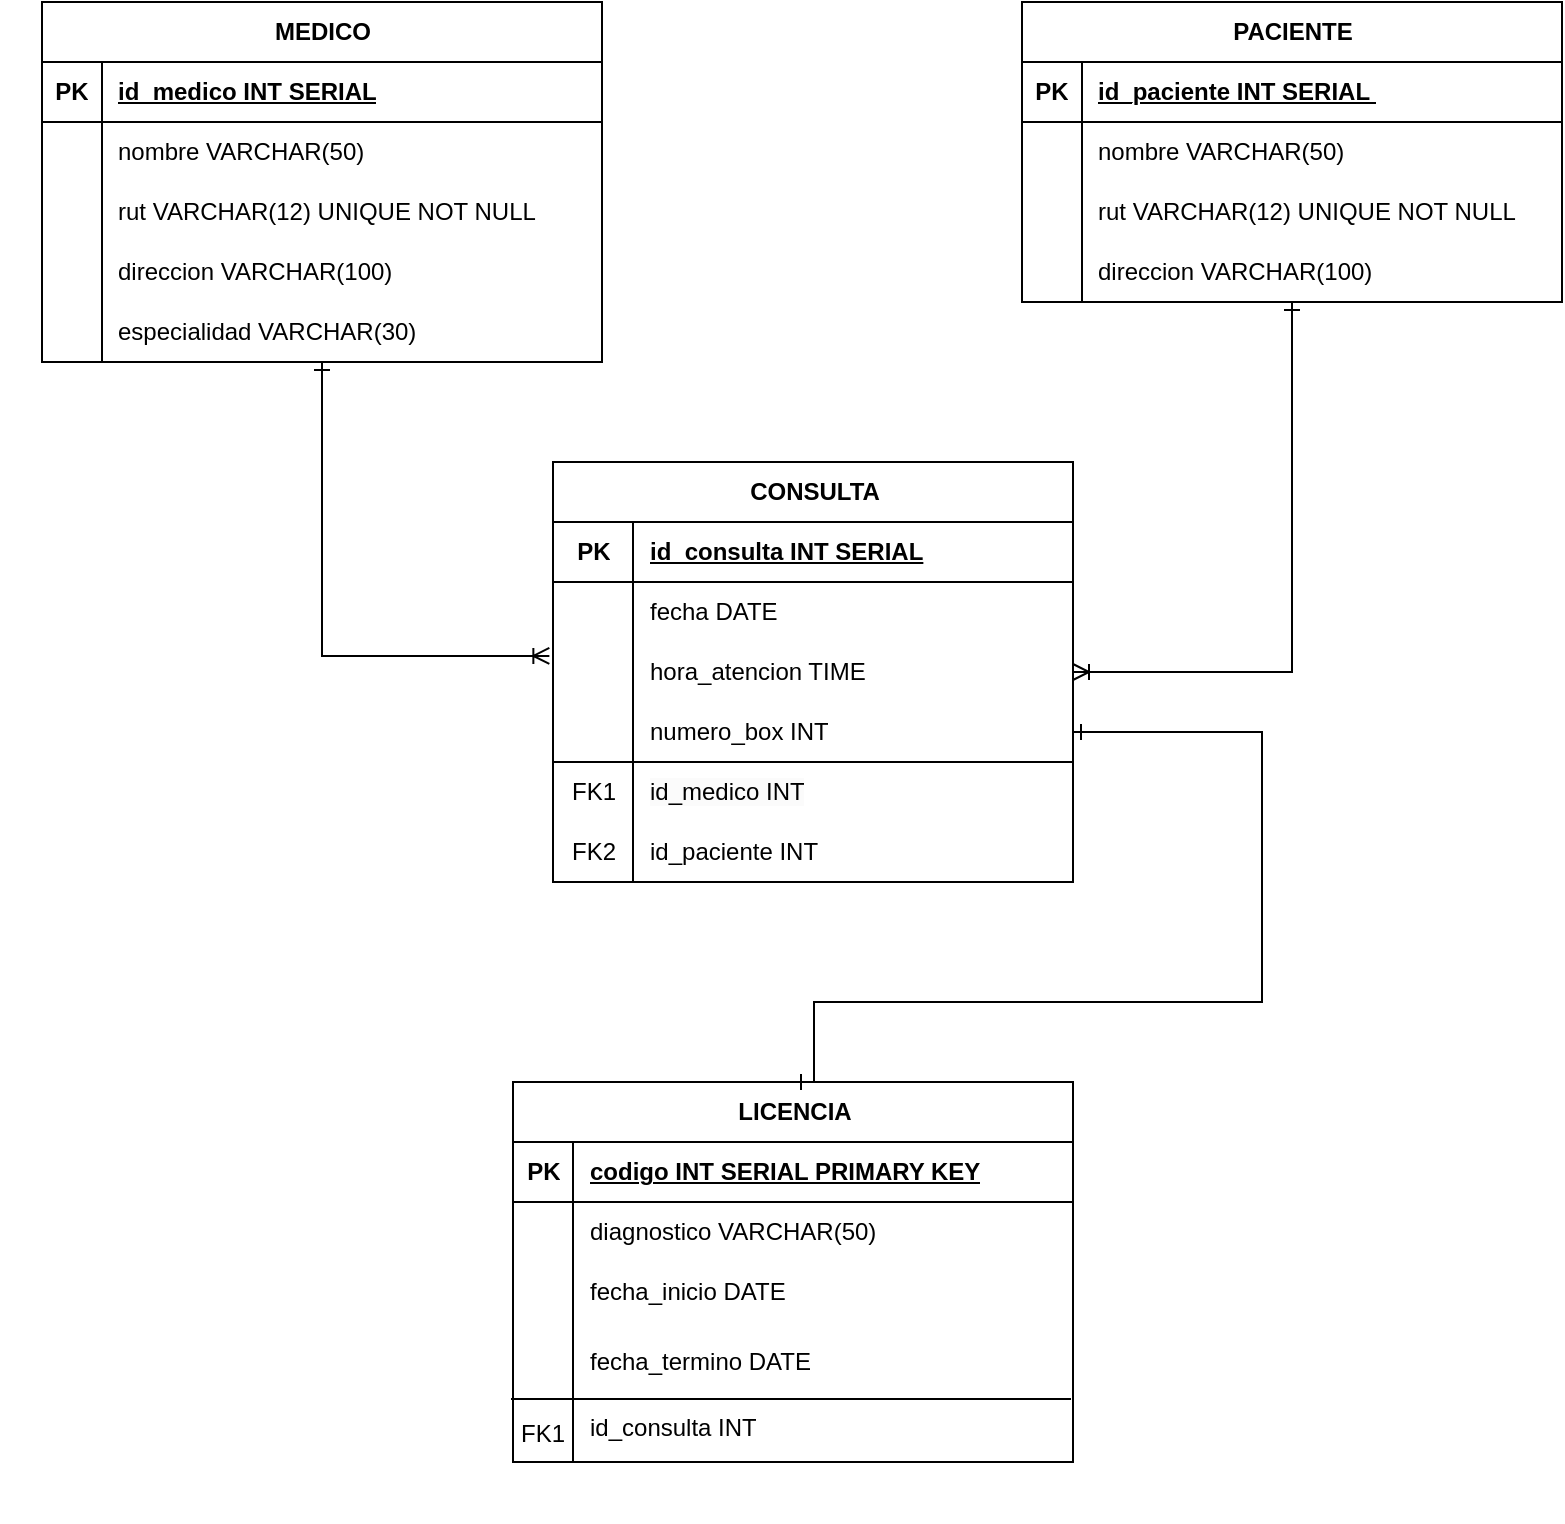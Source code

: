 <mxfile version="24.0.7" type="github">
  <diagram id="R2lEEEUBdFMjLlhIrx00" name="Page-1">
    <mxGraphModel dx="1161" dy="638" grid="1" gridSize="10" guides="1" tooltips="1" connect="1" arrows="1" fold="1" page="1" pageScale="1" pageWidth="850" pageHeight="1100" math="0" shadow="0" extFonts="Permanent Marker^https://fonts.googleapis.com/css?family=Permanent+Marker">
      <root>
        <mxCell id="0" />
        <mxCell id="1" parent="0" />
        <mxCell id="heyQwTi9sLV59SyOOBzW-68" value="CONSULTA" style="shape=table;startSize=30;container=1;collapsible=1;childLayout=tableLayout;fixedRows=1;rowLines=0;fontStyle=1;align=center;resizeLast=1;html=1;swimlaneLine=1;rounded=0;shadow=0;resizeLastRow=1;verticalAlign=middle;" vertex="1" parent="1">
          <mxGeometry x="295.5" y="280" width="260" height="210" as="geometry" />
        </mxCell>
        <mxCell id="heyQwTi9sLV59SyOOBzW-69" value="" style="shape=tableRow;horizontal=0;startSize=0;swimlaneHead=0;swimlaneBody=0;fillColor=none;collapsible=0;dropTarget=0;points=[[0,0.5],[1,0.5]];portConstraint=eastwest;top=0;left=0;right=0;bottom=1;" vertex="1" parent="heyQwTi9sLV59SyOOBzW-68">
          <mxGeometry y="30" width="260" height="30" as="geometry" />
        </mxCell>
        <mxCell id="heyQwTi9sLV59SyOOBzW-70" value="PK" style="shape=partialRectangle;connectable=0;fillColor=none;top=0;left=0;bottom=0;right=0;fontStyle=1;overflow=hidden;whiteSpace=wrap;html=1;" vertex="1" parent="heyQwTi9sLV59SyOOBzW-69">
          <mxGeometry width="40" height="30" as="geometry">
            <mxRectangle width="40" height="30" as="alternateBounds" />
          </mxGeometry>
        </mxCell>
        <mxCell id="heyQwTi9sLV59SyOOBzW-71" value="id_consulta INT SERIAL" style="shape=partialRectangle;connectable=0;fillColor=none;top=0;left=0;bottom=0;right=0;align=left;spacingLeft=6;fontStyle=5;overflow=hidden;whiteSpace=wrap;html=1;" vertex="1" parent="heyQwTi9sLV59SyOOBzW-69">
          <mxGeometry x="40" width="220" height="30" as="geometry">
            <mxRectangle width="220" height="30" as="alternateBounds" />
          </mxGeometry>
        </mxCell>
        <mxCell id="heyQwTi9sLV59SyOOBzW-72" value="" style="shape=tableRow;horizontal=0;startSize=0;swimlaneHead=0;swimlaneBody=0;fillColor=none;collapsible=0;dropTarget=0;points=[[0,0.5],[1,0.5]];portConstraint=eastwest;top=0;left=0;right=0;bottom=0;" vertex="1" parent="heyQwTi9sLV59SyOOBzW-68">
          <mxGeometry y="60" width="260" height="30" as="geometry" />
        </mxCell>
        <mxCell id="heyQwTi9sLV59SyOOBzW-73" value="" style="shape=partialRectangle;connectable=0;fillColor=none;top=0;left=0;bottom=0;right=0;editable=1;overflow=hidden;whiteSpace=wrap;html=1;" vertex="1" parent="heyQwTi9sLV59SyOOBzW-72">
          <mxGeometry width="40" height="30" as="geometry">
            <mxRectangle width="40" height="30" as="alternateBounds" />
          </mxGeometry>
        </mxCell>
        <mxCell id="heyQwTi9sLV59SyOOBzW-74" value="fecha DATE" style="shape=partialRectangle;connectable=0;fillColor=none;top=0;left=0;bottom=0;right=0;align=left;spacingLeft=6;overflow=hidden;whiteSpace=wrap;html=1;" vertex="1" parent="heyQwTi9sLV59SyOOBzW-72">
          <mxGeometry x="40" width="220" height="30" as="geometry">
            <mxRectangle width="220" height="30" as="alternateBounds" />
          </mxGeometry>
        </mxCell>
        <mxCell id="heyQwTi9sLV59SyOOBzW-75" value="" style="shape=tableRow;horizontal=0;startSize=0;swimlaneHead=0;swimlaneBody=0;fillColor=none;collapsible=0;dropTarget=0;points=[[0,0.5],[1,0.5]];portConstraint=eastwest;top=0;left=0;right=0;bottom=0;" vertex="1" parent="heyQwTi9sLV59SyOOBzW-68">
          <mxGeometry y="90" width="260" height="30" as="geometry" />
        </mxCell>
        <mxCell id="heyQwTi9sLV59SyOOBzW-76" value="" style="shape=partialRectangle;connectable=0;fillColor=none;top=0;left=0;bottom=0;right=0;editable=1;overflow=hidden;whiteSpace=wrap;html=1;" vertex="1" parent="heyQwTi9sLV59SyOOBzW-75">
          <mxGeometry width="40" height="30" as="geometry">
            <mxRectangle width="40" height="30" as="alternateBounds" />
          </mxGeometry>
        </mxCell>
        <mxCell id="heyQwTi9sLV59SyOOBzW-77" value="hora_atencion TIME" style="shape=partialRectangle;connectable=0;fillColor=none;top=0;left=0;bottom=0;right=0;align=left;spacingLeft=6;overflow=hidden;whiteSpace=wrap;html=1;" vertex="1" parent="heyQwTi9sLV59SyOOBzW-75">
          <mxGeometry x="40" width="220" height="30" as="geometry">
            <mxRectangle width="220" height="30" as="alternateBounds" />
          </mxGeometry>
        </mxCell>
        <mxCell id="heyQwTi9sLV59SyOOBzW-78" value="" style="shape=tableRow;horizontal=0;startSize=0;swimlaneHead=0;swimlaneBody=0;fillColor=none;collapsible=0;dropTarget=0;points=[[0,0.5],[1,0.5]];portConstraint=eastwest;top=0;left=0;right=0;bottom=0;" vertex="1" parent="heyQwTi9sLV59SyOOBzW-68">
          <mxGeometry y="120" width="260" height="30" as="geometry" />
        </mxCell>
        <mxCell id="heyQwTi9sLV59SyOOBzW-79" value="" style="shape=partialRectangle;connectable=0;fillColor=none;top=0;left=0;bottom=0;right=0;editable=1;overflow=hidden;whiteSpace=wrap;html=1;" vertex="1" parent="heyQwTi9sLV59SyOOBzW-78">
          <mxGeometry width="40" height="30" as="geometry">
            <mxRectangle width="40" height="30" as="alternateBounds" />
          </mxGeometry>
        </mxCell>
        <mxCell id="heyQwTi9sLV59SyOOBzW-80" value="numero_box INT" style="shape=partialRectangle;connectable=0;fillColor=none;top=0;left=0;bottom=0;right=0;align=left;spacingLeft=6;overflow=hidden;whiteSpace=wrap;html=1;" vertex="1" parent="heyQwTi9sLV59SyOOBzW-78">
          <mxGeometry x="40" width="220" height="30" as="geometry">
            <mxRectangle width="220" height="30" as="alternateBounds" />
          </mxGeometry>
        </mxCell>
        <mxCell id="heyQwTi9sLV59SyOOBzW-124" value="" style="shape=tableRow;horizontal=0;startSize=0;swimlaneHead=0;swimlaneBody=0;fillColor=none;collapsible=0;dropTarget=0;points=[[0,0.5],[1,0.5]];portConstraint=eastwest;top=0;left=0;right=0;bottom=0;align=left;" vertex="1" parent="heyQwTi9sLV59SyOOBzW-68">
          <mxGeometry y="150" width="260" height="30" as="geometry" />
        </mxCell>
        <mxCell id="heyQwTi9sLV59SyOOBzW-125" value="FK1" style="shape=partialRectangle;connectable=0;fillColor=none;top=1;left=0;bottom=0;right=0;editable=1;overflow=hidden;whiteSpace=wrap;html=1;align=center;" vertex="1" parent="heyQwTi9sLV59SyOOBzW-124">
          <mxGeometry width="40" height="30" as="geometry">
            <mxRectangle width="40" height="30" as="alternateBounds" />
          </mxGeometry>
        </mxCell>
        <mxCell id="heyQwTi9sLV59SyOOBzW-126" value="&lt;span style=&quot;color: rgb(0, 0, 0); font-family: Helvetica; font-size: 12px; font-style: normal; font-variant-ligatures: normal; font-variant-caps: normal; font-weight: 400; letter-spacing: normal; orphans: 2; text-indent: 0px; text-transform: none; widows: 2; word-spacing: 0px; -webkit-text-stroke-width: 0px; white-space: normal; background-color: rgb(251, 251, 251); text-decoration-thickness: initial; text-decoration-style: initial; text-decoration-color: initial; float: none; display: inline !important;&quot;&gt;id_medico INT&lt;/span&gt;" style="shape=partialRectangle;connectable=0;fillColor=none;top=1;left=0;bottom=0;right=0;align=left;spacingLeft=6;overflow=hidden;whiteSpace=wrap;html=1;verticalAlign=middle;" vertex="1" parent="heyQwTi9sLV59SyOOBzW-124">
          <mxGeometry x="40" width="220" height="30" as="geometry">
            <mxRectangle width="220" height="30" as="alternateBounds" />
          </mxGeometry>
        </mxCell>
        <mxCell id="heyQwTi9sLV59SyOOBzW-129" value="" style="shape=tableRow;horizontal=0;startSize=0;swimlaneHead=0;swimlaneBody=0;fillColor=none;collapsible=0;dropTarget=0;points=[[0,0.5],[1,0.5]];portConstraint=eastwest;top=0;left=0;right=0;bottom=0;" vertex="1" parent="heyQwTi9sLV59SyOOBzW-68">
          <mxGeometry y="180" width="260" height="30" as="geometry" />
        </mxCell>
        <mxCell id="heyQwTi9sLV59SyOOBzW-130" value="FK2" style="shape=partialRectangle;connectable=0;fillColor=none;top=0;left=0;bottom=0;right=0;editable=1;overflow=hidden;whiteSpace=wrap;html=1;" vertex="1" parent="heyQwTi9sLV59SyOOBzW-129">
          <mxGeometry width="40" height="30" as="geometry">
            <mxRectangle width="40" height="30" as="alternateBounds" />
          </mxGeometry>
        </mxCell>
        <mxCell id="heyQwTi9sLV59SyOOBzW-131" value="id_paciente INT" style="shape=partialRectangle;connectable=0;fillColor=none;top=0;left=0;bottom=0;right=0;align=left;spacingLeft=6;overflow=hidden;whiteSpace=wrap;html=1;" vertex="1" parent="heyQwTi9sLV59SyOOBzW-129">
          <mxGeometry x="40" width="220" height="30" as="geometry">
            <mxRectangle width="220" height="30" as="alternateBounds" />
          </mxGeometry>
        </mxCell>
        <mxCell id="heyQwTi9sLV59SyOOBzW-135" value="" style="shape=tableRow;horizontal=0;startSize=0;swimlaneHead=0;swimlaneBody=0;fillColor=none;collapsible=0;dropTarget=0;points=[[0,0.5],[1,0.5]];portConstraint=eastwest;top=0;left=0;right=0;bottom=0;" vertex="1" parent="heyQwTi9sLV59SyOOBzW-68">
          <mxGeometry y="210" width="260" as="geometry" />
        </mxCell>
        <mxCell id="heyQwTi9sLV59SyOOBzW-136" value="" style="shape=partialRectangle;connectable=0;fillColor=none;top=0;left=0;bottom=0;right=0;editable=1;overflow=hidden;whiteSpace=wrap;html=1;" vertex="1" parent="heyQwTi9sLV59SyOOBzW-135">
          <mxGeometry width="40" as="geometry">
            <mxRectangle width="40" as="alternateBounds" />
          </mxGeometry>
        </mxCell>
        <mxCell id="heyQwTi9sLV59SyOOBzW-137" value="" style="shape=partialRectangle;connectable=0;fillColor=none;top=0;left=0;bottom=0;right=0;align=left;spacingLeft=6;overflow=hidden;whiteSpace=wrap;html=1;" vertex="1" parent="heyQwTi9sLV59SyOOBzW-135">
          <mxGeometry x="40" width="220" as="geometry">
            <mxRectangle width="220" as="alternateBounds" />
          </mxGeometry>
        </mxCell>
        <mxCell id="heyQwTi9sLV59SyOOBzW-117" style="edgeStyle=orthogonalEdgeStyle;rounded=0;orthogonalLoop=1;jettySize=auto;html=1;entryX=1;entryY=0.5;entryDx=0;entryDy=0;startArrow=ERone;startFill=0;endArrow=ERoneToMany;endFill=0;" edge="1" parent="1" source="heyQwTi9sLV59SyOOBzW-26" target="heyQwTi9sLV59SyOOBzW-75">
          <mxGeometry relative="1" as="geometry" />
        </mxCell>
        <mxCell id="heyQwTi9sLV59SyOOBzW-26" value="PACIENTE" style="shape=table;startSize=30;container=1;collapsible=1;childLayout=tableLayout;fixedRows=1;rowLines=0;fontStyle=1;align=center;resizeLast=1;html=1;" vertex="1" parent="1">
          <mxGeometry x="530" y="50" width="270" height="150" as="geometry" />
        </mxCell>
        <mxCell id="heyQwTi9sLV59SyOOBzW-27" value="" style="shape=tableRow;horizontal=0;startSize=0;swimlaneHead=0;swimlaneBody=0;fillColor=none;collapsible=0;dropTarget=0;points=[[0,0.5],[1,0.5]];portConstraint=eastwest;top=0;left=0;right=0;bottom=1;" vertex="1" parent="heyQwTi9sLV59SyOOBzW-26">
          <mxGeometry y="30" width="270" height="30" as="geometry" />
        </mxCell>
        <mxCell id="heyQwTi9sLV59SyOOBzW-28" value="PK" style="shape=partialRectangle;connectable=0;fillColor=none;top=0;left=0;bottom=0;right=0;fontStyle=1;overflow=hidden;whiteSpace=wrap;html=1;" vertex="1" parent="heyQwTi9sLV59SyOOBzW-27">
          <mxGeometry width="30" height="30" as="geometry">
            <mxRectangle width="30" height="30" as="alternateBounds" />
          </mxGeometry>
        </mxCell>
        <mxCell id="heyQwTi9sLV59SyOOBzW-29" value="id_paciente INT SERIAL&amp;nbsp;" style="shape=partialRectangle;connectable=0;fillColor=none;top=0;left=0;bottom=0;right=0;align=left;spacingLeft=6;fontStyle=5;overflow=hidden;whiteSpace=wrap;html=1;" vertex="1" parent="heyQwTi9sLV59SyOOBzW-27">
          <mxGeometry x="30" width="240" height="30" as="geometry">
            <mxRectangle width="240" height="30" as="alternateBounds" />
          </mxGeometry>
        </mxCell>
        <mxCell id="heyQwTi9sLV59SyOOBzW-30" value="" style="shape=tableRow;horizontal=0;startSize=0;swimlaneHead=0;swimlaneBody=0;fillColor=none;collapsible=0;dropTarget=0;points=[[0,0.5],[1,0.5]];portConstraint=eastwest;top=0;left=0;right=0;bottom=0;" vertex="1" parent="heyQwTi9sLV59SyOOBzW-26">
          <mxGeometry y="60" width="270" height="30" as="geometry" />
        </mxCell>
        <mxCell id="heyQwTi9sLV59SyOOBzW-31" value="" style="shape=partialRectangle;connectable=0;fillColor=none;top=0;left=0;bottom=0;right=0;editable=1;overflow=hidden;whiteSpace=wrap;html=1;" vertex="1" parent="heyQwTi9sLV59SyOOBzW-30">
          <mxGeometry width="30" height="30" as="geometry">
            <mxRectangle width="30" height="30" as="alternateBounds" />
          </mxGeometry>
        </mxCell>
        <mxCell id="heyQwTi9sLV59SyOOBzW-32" value="nombre VARCHAR(50)" style="shape=partialRectangle;connectable=0;fillColor=none;top=0;left=0;bottom=0;right=0;align=left;spacingLeft=6;overflow=hidden;whiteSpace=wrap;html=1;" vertex="1" parent="heyQwTi9sLV59SyOOBzW-30">
          <mxGeometry x="30" width="240" height="30" as="geometry">
            <mxRectangle width="240" height="30" as="alternateBounds" />
          </mxGeometry>
        </mxCell>
        <mxCell id="heyQwTi9sLV59SyOOBzW-33" value="" style="shape=tableRow;horizontal=0;startSize=0;swimlaneHead=0;swimlaneBody=0;fillColor=none;collapsible=0;dropTarget=0;points=[[0,0.5],[1,0.5]];portConstraint=eastwest;top=0;left=0;right=0;bottom=0;" vertex="1" parent="heyQwTi9sLV59SyOOBzW-26">
          <mxGeometry y="90" width="270" height="30" as="geometry" />
        </mxCell>
        <mxCell id="heyQwTi9sLV59SyOOBzW-34" value="" style="shape=partialRectangle;connectable=0;fillColor=none;top=0;left=0;bottom=0;right=0;editable=1;overflow=hidden;whiteSpace=wrap;html=1;" vertex="1" parent="heyQwTi9sLV59SyOOBzW-33">
          <mxGeometry width="30" height="30" as="geometry">
            <mxRectangle width="30" height="30" as="alternateBounds" />
          </mxGeometry>
        </mxCell>
        <mxCell id="heyQwTi9sLV59SyOOBzW-35" value="rut VARCHAR(12) UNIQUE NOT NULL" style="shape=partialRectangle;connectable=0;fillColor=none;top=0;left=0;bottom=0;right=0;align=left;spacingLeft=6;overflow=hidden;whiteSpace=wrap;html=1;" vertex="1" parent="heyQwTi9sLV59SyOOBzW-33">
          <mxGeometry x="30" width="240" height="30" as="geometry">
            <mxRectangle width="240" height="30" as="alternateBounds" />
          </mxGeometry>
        </mxCell>
        <mxCell id="heyQwTi9sLV59SyOOBzW-36" value="" style="shape=tableRow;horizontal=0;startSize=0;swimlaneHead=0;swimlaneBody=0;fillColor=none;collapsible=0;dropTarget=0;points=[[0,0.5],[1,0.5]];portConstraint=eastwest;top=0;left=0;right=0;bottom=0;" vertex="1" parent="heyQwTi9sLV59SyOOBzW-26">
          <mxGeometry y="120" width="270" height="30" as="geometry" />
        </mxCell>
        <mxCell id="heyQwTi9sLV59SyOOBzW-37" value="" style="shape=partialRectangle;connectable=0;fillColor=none;top=0;left=0;bottom=0;right=0;editable=1;overflow=hidden;whiteSpace=wrap;html=1;" vertex="1" parent="heyQwTi9sLV59SyOOBzW-36">
          <mxGeometry width="30" height="30" as="geometry">
            <mxRectangle width="30" height="30" as="alternateBounds" />
          </mxGeometry>
        </mxCell>
        <mxCell id="heyQwTi9sLV59SyOOBzW-38" value="direccion VARCHAR(100)" style="shape=partialRectangle;connectable=0;fillColor=none;top=0;left=0;bottom=0;right=0;align=left;spacingLeft=6;overflow=hidden;whiteSpace=wrap;html=1;" vertex="1" parent="heyQwTi9sLV59SyOOBzW-36">
          <mxGeometry x="30" width="240" height="30" as="geometry">
            <mxRectangle width="240" height="30" as="alternateBounds" />
          </mxGeometry>
        </mxCell>
        <mxCell id="heyQwTi9sLV59SyOOBzW-81" value="" style="group" vertex="1" connectable="0" parent="1">
          <mxGeometry x="274.5" y="590" width="281" height="220" as="geometry" />
        </mxCell>
        <mxCell id="heyQwTi9sLV59SyOOBzW-82" value="" style="shape=tableRow;horizontal=0;startSize=0;swimlaneHead=0;swimlaneBody=0;fillColor=none;collapsible=0;dropTarget=0;points=[[0,0.5],[1,0.5]];portConstraint=eastwest;top=0;left=0;right=0;bottom=0;" vertex="1" parent="heyQwTi9sLV59SyOOBzW-81">
          <mxGeometry x="30" y="58.357" width="220" height="25.01" as="geometry" />
        </mxCell>
        <mxCell id="heyQwTi9sLV59SyOOBzW-83" value="" style="shape=partialRectangle;connectable=0;fillColor=none;top=0;left=0;bottom=0;right=0;editable=1;overflow=hidden;whiteSpace=wrap;html=1;" vertex="1" parent="heyQwTi9sLV59SyOOBzW-82">
          <mxGeometry width="30" height="25.01" as="geometry">
            <mxRectangle width="30" height="30" as="alternateBounds" />
          </mxGeometry>
        </mxCell>
        <mxCell id="heyQwTi9sLV59SyOOBzW-84" value="LICENCIA" style="shape=table;startSize=30;container=1;collapsible=1;childLayout=tableLayout;fixedRows=1;rowLines=0;fontStyle=1;align=center;resizeLast=1;html=1;resizeLastRow=1;" vertex="1" parent="heyQwTi9sLV59SyOOBzW-81">
          <mxGeometry x="1" width="280" height="190" as="geometry">
            <mxRectangle x="520" y="28" width="90" height="30" as="alternateBounds" />
          </mxGeometry>
        </mxCell>
        <mxCell id="heyQwTi9sLV59SyOOBzW-85" value="" style="shape=tableRow;horizontal=0;startSize=0;swimlaneHead=0;swimlaneBody=0;fillColor=none;collapsible=0;dropTarget=0;points=[[0,0.5],[1,0.5]];portConstraint=eastwest;top=0;left=0;right=0;bottom=1;" vertex="1" parent="heyQwTi9sLV59SyOOBzW-84">
          <mxGeometry y="30" width="280" height="30" as="geometry" />
        </mxCell>
        <mxCell id="heyQwTi9sLV59SyOOBzW-86" value="PK" style="shape=partialRectangle;connectable=0;fillColor=none;top=0;left=0;bottom=0;right=0;fontStyle=1;overflow=hidden;whiteSpace=wrap;html=1;" vertex="1" parent="heyQwTi9sLV59SyOOBzW-85">
          <mxGeometry width="30" height="30" as="geometry">
            <mxRectangle width="30" height="30" as="alternateBounds" />
          </mxGeometry>
        </mxCell>
        <mxCell id="heyQwTi9sLV59SyOOBzW-87" value="codigo INT SERIAL PRIMARY KEY" style="shape=partialRectangle;connectable=0;fillColor=none;top=0;left=0;bottom=0;right=0;align=left;spacingLeft=6;fontStyle=5;overflow=hidden;whiteSpace=wrap;html=1;" vertex="1" parent="heyQwTi9sLV59SyOOBzW-85">
          <mxGeometry x="30" width="250" height="30" as="geometry">
            <mxRectangle width="250" height="30" as="alternateBounds" />
          </mxGeometry>
        </mxCell>
        <mxCell id="heyQwTi9sLV59SyOOBzW-88" value="" style="shape=tableRow;horizontal=0;startSize=0;swimlaneHead=0;swimlaneBody=0;fillColor=none;collapsible=0;dropTarget=0;points=[[0,0.5],[1,0.5]];portConstraint=eastwest;top=0;left=0;right=0;bottom=0;" vertex="1" parent="heyQwTi9sLV59SyOOBzW-84">
          <mxGeometry y="60" width="280" height="30" as="geometry" />
        </mxCell>
        <mxCell id="heyQwTi9sLV59SyOOBzW-89" value="" style="shape=partialRectangle;connectable=0;fillColor=none;top=0;left=0;bottom=0;right=0;editable=1;overflow=hidden;whiteSpace=wrap;html=1;" vertex="1" parent="heyQwTi9sLV59SyOOBzW-88">
          <mxGeometry width="30" height="30" as="geometry">
            <mxRectangle width="30" height="30" as="alternateBounds" />
          </mxGeometry>
        </mxCell>
        <mxCell id="heyQwTi9sLV59SyOOBzW-90" value="diagnostico VARCHAR(50)" style="shape=partialRectangle;connectable=0;fillColor=none;top=0;left=0;bottom=0;right=0;align=left;spacingLeft=6;overflow=hidden;whiteSpace=wrap;html=1;" vertex="1" parent="heyQwTi9sLV59SyOOBzW-88">
          <mxGeometry x="30" width="250" height="30" as="geometry">
            <mxRectangle width="250" height="30" as="alternateBounds" />
          </mxGeometry>
        </mxCell>
        <mxCell id="heyQwTi9sLV59SyOOBzW-91" value="" style="shape=tableRow;horizontal=0;startSize=0;swimlaneHead=0;swimlaneBody=0;fillColor=none;collapsible=0;dropTarget=0;points=[[0,0.5],[1,0.5]];portConstraint=eastwest;top=0;left=0;right=0;bottom=0;" vertex="1" parent="heyQwTi9sLV59SyOOBzW-84">
          <mxGeometry y="90" width="280" height="30" as="geometry" />
        </mxCell>
        <mxCell id="heyQwTi9sLV59SyOOBzW-92" value="" style="shape=partialRectangle;connectable=0;fillColor=none;top=0;left=0;bottom=0;right=0;editable=1;overflow=hidden;whiteSpace=wrap;html=1;" vertex="1" parent="heyQwTi9sLV59SyOOBzW-91">
          <mxGeometry width="30" height="30" as="geometry">
            <mxRectangle width="30" height="30" as="alternateBounds" />
          </mxGeometry>
        </mxCell>
        <mxCell id="heyQwTi9sLV59SyOOBzW-93" value="fecha_inicio DATE&lt;span style=&quot;color: rgba(0, 0, 0, 0); font-family: monospace; font-size: 0px; text-wrap: nowrap;&quot;&gt;%3CmxGraphModel%3E%3Croot%3E%3CmxCell%20id%3D%220%22%2F%3E%3CmxCell%20id%3D%221%22%20parent%3D%220%22%2F%3E%3CmxCell%20id%3D%222%22%20value%3D%22diagnostico%20VARCHAR(50)%22%20style%3D%22shape%3DpartialRectangle%3Bconnectable%3D0%3BfillColor%3Dnone%3Btop%3D0%3Bleft%3D0%3Bbottom%3D0%3Bright%3D0%3Balign%3Dleft%3BspacingLeft%3D6%3Boverflow%3Dhidden%3BwhiteSpace%3Dwrap%3Bhtml%3D1%3B%22%20vertex%3D%221%22%20parent%3D%221%22%3E%3CmxGeometry%20x%3D%22321%22%20y%3D%22630%22%20width%3D%22250%22%20height%3D%2230%22%20as%3D%22geometry%22%3E%3CmxRectangle%20width%3D%22250%22%20height%3D%2230%22%20as%3D%22alternateBounds%22%2F%3E%3C%2FmxGeometry%3E%3C%2FmxCell%3E%3C%2Froot%3E%3C%2FmxGraphModel%3E&lt;/span&gt;" style="shape=partialRectangle;connectable=1;fillColor=none;top=0;left=0;bottom=0;right=0;align=left;spacingLeft=6;overflow=hidden;whiteSpace=wrap;html=1;movable=1;resizable=1;rotatable=1;deletable=1;editable=1;locked=0;" vertex="1" parent="heyQwTi9sLV59SyOOBzW-91">
          <mxGeometry x="30" width="250" height="30" as="geometry">
            <mxRectangle width="250" height="30" as="alternateBounds" />
          </mxGeometry>
        </mxCell>
        <mxCell id="heyQwTi9sLV59SyOOBzW-94" value="" style="shape=tableRow;horizontal=0;startSize=0;swimlaneHead=0;swimlaneBody=0;fillColor=none;collapsible=0;dropTarget=0;points=[[0,0.5],[1,0.5]];portConstraint=eastwest;top=0;left=0;right=0;bottom=0;swimlaneLine=1;" vertex="1" parent="heyQwTi9sLV59SyOOBzW-84">
          <mxGeometry y="120" width="280" height="70" as="geometry" />
        </mxCell>
        <mxCell id="heyQwTi9sLV59SyOOBzW-95" value="" style="shape=partialRectangle;connectable=0;fillColor=none;top=0;left=0;bottom=0;right=0;editable=1;overflow=hidden;whiteSpace=wrap;html=1;" vertex="1" parent="heyQwTi9sLV59SyOOBzW-94">
          <mxGeometry width="30" height="70" as="geometry">
            <mxRectangle width="30" height="70" as="alternateBounds" />
          </mxGeometry>
        </mxCell>
        <mxCell id="heyQwTi9sLV59SyOOBzW-96" value="" style="shape=partialRectangle;connectable=0;fillColor=none;top=0;left=0;bottom=0;right=0;align=left;spacingLeft=6;overflow=hidden;whiteSpace=wrap;html=1;" vertex="1" parent="heyQwTi9sLV59SyOOBzW-94">
          <mxGeometry x="30" width="250" height="70" as="geometry">
            <mxRectangle width="250" height="70" as="alternateBounds" />
          </mxGeometry>
        </mxCell>
        <mxCell id="heyQwTi9sLV59SyOOBzW-97" value="" style="line;strokeWidth=1;rotatable=0;dashed=0;labelPosition=right;align=left;verticalAlign=middle;spacingTop=0;spacingLeft=6;points=[];portConstraint=eastwest;" vertex="1" parent="heyQwTi9sLV59SyOOBzW-81">
          <mxGeometry y="154.322" width="280" height="8.337" as="geometry" />
        </mxCell>
        <mxCell id="heyQwTi9sLV59SyOOBzW-98" value="FK1" style="shape=partialRectangle;overflow=hidden;connectable=0;fillColor=none;top=0;left=0;bottom=0;right=0;" vertex="1" parent="heyQwTi9sLV59SyOOBzW-81">
          <mxGeometry x="1" y="159.66" width="30" height="30.34" as="geometry">
            <mxRectangle width="30" height="30" as="alternateBounds" />
          </mxGeometry>
        </mxCell>
        <mxCell id="heyQwTi9sLV59SyOOBzW-99" value="" style="line;strokeWidth=1;direction=south;html=1;" vertex="1" parent="heyQwTi9sLV59SyOOBzW-81">
          <mxGeometry x="22" y="50.02" width="18" height="108.377" as="geometry" />
        </mxCell>
        <mxCell id="heyQwTi9sLV59SyOOBzW-104" value="" style="shape=tableRow;horizontal=0;startSize=0;swimlaneHead=0;swimlaneBody=0;fillColor=none;collapsible=0;dropTarget=0;points=[[0,0.5],[1,0.5]];portConstraint=eastwest;top=0;left=0;right=0;bottom=0;" vertex="1" parent="heyQwTi9sLV59SyOOBzW-81">
          <mxGeometry x="1" y="100.644" width="280" height="26.4" as="geometry" />
        </mxCell>
        <mxCell id="heyQwTi9sLV59SyOOBzW-105" value="" style="shape=partialRectangle;connectable=0;fillColor=none;top=0;left=0;bottom=0;right=0;editable=1;overflow=hidden;whiteSpace=wrap;html=1;" vertex="1" parent="heyQwTi9sLV59SyOOBzW-104">
          <mxGeometry width="30" height="26.4" as="geometry">
            <mxRectangle width="30" height="30" as="alternateBounds" />
          </mxGeometry>
        </mxCell>
        <mxCell id="heyQwTi9sLV59SyOOBzW-108" value="id_consulta INT" style="shape=partialRectangle;connectable=1;fillColor=none;top=0;left=0;bottom=0;right=0;align=left;spacingLeft=6;overflow=hidden;whiteSpace=wrap;html=1;movable=1;resizable=1;rotatable=1;deletable=1;editable=1;locked=0;" vertex="1" parent="heyQwTi9sLV59SyOOBzW-81">
          <mxGeometry x="31" y="159.664" width="250" height="26.4" as="geometry">
            <mxRectangle width="250" height="30" as="alternateBounds" />
          </mxGeometry>
        </mxCell>
        <mxCell id="heyQwTi9sLV59SyOOBzW-106" value="fecha_termino DATE&lt;span style=&quot;color: rgba(0, 0, 0, 0); font-family: monospace; font-size: 0px; text-wrap: nowrap;&quot;&gt;%3CmxGraphModel%3E%3Croot%3E%3CmxCell%20id%3D%220%22%2F%3E%3CmxCell%20id%3D%221%22%20parent%3D%220%22%2F%3E%3CmxCell%20id%3D%222%22%20value%3D%22diagnostico%20VARCHAR(50)%22%20style%3D%22shape%3DpartialRectangle%3Bconnectable%3D0%3BfillColor%3Dnone%3Btop%3D0%3Bleft%3D0%3Bbottom%3D0%3Bright%3D0%3Balign%3Dleft%3BspacingLeft%3D6%3Boverflow%3Dhidden%3BwhiteSpace%3Dwrap%3Bhtml%3D1%3B%22%20vertex%3D%221%22%20parent%3D%221%22%3E%3CmxGeometry%20x%3D%22321%22%20y%3D%22630%22%20width%3D%22250%22%20height%3D%2230%22%20as%3D%22geometry%22%3E%3CmxRectangle%20width%3D%22250%22%20height%3D%2230%22%20as%3D%22alternateBounds%22%2F%3E%3C%2FmxGeometry%3E%3C%2FmxCell%3E%3C%2Froot%3E%3C%2FmxGraphModel%3E&lt;/span&gt;" style="shape=partialRectangle;connectable=1;fillColor=none;top=0;left=0;bottom=0;right=0;align=left;spacingLeft=6;overflow=hidden;whiteSpace=wrap;html=1;movable=1;resizable=1;rotatable=1;deletable=1;editable=1;locked=0;" vertex="1" parent="heyQwTi9sLV59SyOOBzW-81">
          <mxGeometry x="31" y="127.044" width="250" height="26.4" as="geometry">
            <mxRectangle width="250" height="30" as="alternateBounds" />
          </mxGeometry>
        </mxCell>
        <mxCell id="heyQwTi9sLV59SyOOBzW-45" value="MEDICO" style="shape=table;startSize=30;container=1;collapsible=1;childLayout=tableLayout;fixedRows=1;rowLines=0;fontStyle=1;align=center;resizeLast=1;html=1;columnLines=1;resizeLastRow=0;" vertex="1" parent="1">
          <mxGeometry x="40" y="50" width="280" height="180" as="geometry">
            <mxRectangle x="520" y="28" width="90" height="30" as="alternateBounds" />
          </mxGeometry>
        </mxCell>
        <mxCell id="heyQwTi9sLV59SyOOBzW-46" value="" style="shape=tableRow;horizontal=0;startSize=0;swimlaneHead=0;swimlaneBody=0;fillColor=none;collapsible=0;dropTarget=0;points=[[0,0.5],[1,0.5]];portConstraint=eastwest;top=0;left=0;right=0;bottom=1;" vertex="1" parent="heyQwTi9sLV59SyOOBzW-45">
          <mxGeometry y="30" width="280" height="30" as="geometry" />
        </mxCell>
        <mxCell id="heyQwTi9sLV59SyOOBzW-47" value="PK" style="shape=partialRectangle;connectable=0;fillColor=none;top=0;left=0;bottom=0;right=0;fontStyle=1;overflow=hidden;whiteSpace=wrap;html=1;" vertex="1" parent="heyQwTi9sLV59SyOOBzW-46">
          <mxGeometry width="30" height="30" as="geometry">
            <mxRectangle width="30" height="30" as="alternateBounds" />
          </mxGeometry>
        </mxCell>
        <mxCell id="heyQwTi9sLV59SyOOBzW-48" value="id_medico INT SERIAL" style="shape=partialRectangle;connectable=0;fillColor=none;top=0;left=0;bottom=0;right=0;align=left;spacingLeft=6;fontStyle=5;overflow=hidden;whiteSpace=wrap;html=1;" vertex="1" parent="heyQwTi9sLV59SyOOBzW-46">
          <mxGeometry x="30" width="250" height="30" as="geometry">
            <mxRectangle width="250" height="30" as="alternateBounds" />
          </mxGeometry>
        </mxCell>
        <mxCell id="heyQwTi9sLV59SyOOBzW-49" value="" style="shape=tableRow;horizontal=0;startSize=0;swimlaneHead=0;swimlaneBody=0;fillColor=none;collapsible=0;dropTarget=0;points=[[0,0.5],[1,0.5]];portConstraint=eastwest;top=0;left=0;right=0;bottom=0;" vertex="1" parent="heyQwTi9sLV59SyOOBzW-45">
          <mxGeometry y="60" width="280" height="30" as="geometry" />
        </mxCell>
        <mxCell id="heyQwTi9sLV59SyOOBzW-50" value="" style="shape=partialRectangle;connectable=0;fillColor=none;top=0;left=0;bottom=0;right=0;editable=1;overflow=hidden;whiteSpace=wrap;html=1;" vertex="1" parent="heyQwTi9sLV59SyOOBzW-49">
          <mxGeometry width="30" height="30" as="geometry">
            <mxRectangle width="30" height="30" as="alternateBounds" />
          </mxGeometry>
        </mxCell>
        <mxCell id="heyQwTi9sLV59SyOOBzW-51" value="nombre VARCHAR(50)" style="shape=partialRectangle;connectable=0;fillColor=none;top=0;left=0;bottom=0;right=0;align=left;spacingLeft=6;overflow=hidden;whiteSpace=wrap;html=1;" vertex="1" parent="heyQwTi9sLV59SyOOBzW-49">
          <mxGeometry x="30" width="250" height="30" as="geometry">
            <mxRectangle width="250" height="30" as="alternateBounds" />
          </mxGeometry>
        </mxCell>
        <mxCell id="heyQwTi9sLV59SyOOBzW-52" value="" style="shape=tableRow;horizontal=0;startSize=0;swimlaneHead=0;swimlaneBody=0;fillColor=none;collapsible=0;dropTarget=0;points=[[0,0.5],[1,0.5]];portConstraint=eastwest;top=0;left=0;right=0;bottom=0;" vertex="1" parent="heyQwTi9sLV59SyOOBzW-45">
          <mxGeometry y="90" width="280" height="30" as="geometry" />
        </mxCell>
        <mxCell id="heyQwTi9sLV59SyOOBzW-53" value="" style="shape=partialRectangle;connectable=0;fillColor=none;top=0;left=0;bottom=0;right=0;editable=1;overflow=hidden;whiteSpace=wrap;html=1;" vertex="1" parent="heyQwTi9sLV59SyOOBzW-52">
          <mxGeometry width="30" height="30" as="geometry">
            <mxRectangle width="30" height="30" as="alternateBounds" />
          </mxGeometry>
        </mxCell>
        <mxCell id="heyQwTi9sLV59SyOOBzW-54" value="rut VARCHAR(12) UNIQUE NOT NULL" style="shape=partialRectangle;connectable=1;fillColor=none;top=0;left=0;bottom=0;right=0;align=left;spacingLeft=6;overflow=hidden;whiteSpace=wrap;html=1;movable=1;resizable=1;rotatable=1;deletable=1;editable=1;locked=0;" vertex="1" parent="heyQwTi9sLV59SyOOBzW-52">
          <mxGeometry x="30" width="250" height="30" as="geometry">
            <mxRectangle width="250" height="30" as="alternateBounds" />
          </mxGeometry>
        </mxCell>
        <mxCell id="heyQwTi9sLV59SyOOBzW-55" value="" style="shape=tableRow;horizontal=0;startSize=0;swimlaneHead=0;swimlaneBody=0;fillColor=none;collapsible=0;dropTarget=0;points=[[0,0.5],[1,0.5]];portConstraint=eastwest;top=0;left=0;right=0;bottom=0;swimlaneLine=1;movable=1;resizable=1;rotatable=1;deletable=1;editable=1;locked=0;connectable=1;resizeWidth=1;" vertex="1" parent="heyQwTi9sLV59SyOOBzW-45">
          <mxGeometry y="120" width="280" height="30" as="geometry" />
        </mxCell>
        <mxCell id="heyQwTi9sLV59SyOOBzW-56" value="" style="shape=partialRectangle;connectable=0;fillColor=none;top=0;left=0;bottom=0;right=0;editable=1;overflow=hidden;whiteSpace=wrap;html=1;" vertex="1" parent="heyQwTi9sLV59SyOOBzW-55">
          <mxGeometry width="30" height="30" as="geometry">
            <mxRectangle width="30" height="30" as="alternateBounds" />
          </mxGeometry>
        </mxCell>
        <mxCell id="heyQwTi9sLV59SyOOBzW-57" value="direccion VARCHAR(100)" style="shape=partialRectangle;connectable=0;fillColor=none;top=0;left=0;bottom=0;right=0;align=left;spacingLeft=6;overflow=hidden;whiteSpace=wrap;html=1;noLabel=0;allowArrows=1;movableLabel=1;" vertex="1" parent="heyQwTi9sLV59SyOOBzW-55">
          <mxGeometry x="30" width="250" height="30" as="geometry">
            <mxRectangle width="250" height="30" as="alternateBounds" />
          </mxGeometry>
        </mxCell>
        <mxCell id="heyQwTi9sLV59SyOOBzW-112" value="" style="shape=tableRow;horizontal=0;startSize=0;swimlaneHead=0;swimlaneBody=0;fillColor=none;collapsible=0;dropTarget=0;points=[[0,0.5],[1,0.5]];portConstraint=eastwest;top=0;left=0;right=0;bottom=0;swimlaneLine=1;movable=1;resizable=1;rotatable=1;deletable=1;editable=1;locked=0;connectable=1;resizeWidth=1;" vertex="1" parent="heyQwTi9sLV59SyOOBzW-45">
          <mxGeometry y="150" width="280" height="30" as="geometry" />
        </mxCell>
        <mxCell id="heyQwTi9sLV59SyOOBzW-113" value="" style="shape=partialRectangle;connectable=0;fillColor=none;top=0;left=0;bottom=0;right=0;editable=1;overflow=hidden;whiteSpace=wrap;html=1;" vertex="1" parent="heyQwTi9sLV59SyOOBzW-112">
          <mxGeometry width="30" height="30" as="geometry">
            <mxRectangle width="30" height="30" as="alternateBounds" />
          </mxGeometry>
        </mxCell>
        <mxCell id="heyQwTi9sLV59SyOOBzW-114" value="especialidad VARCHAR(30)" style="shape=partialRectangle;connectable=0;fillColor=none;top=0;left=0;bottom=0;right=0;align=left;spacingLeft=6;overflow=hidden;whiteSpace=wrap;html=1;noLabel=0;allowArrows=1;movableLabel=1;" vertex="1" parent="heyQwTi9sLV59SyOOBzW-112">
          <mxGeometry x="30" width="250" height="30" as="geometry">
            <mxRectangle width="250" height="30" as="alternateBounds" />
          </mxGeometry>
        </mxCell>
        <mxCell id="heyQwTi9sLV59SyOOBzW-116" style="edgeStyle=orthogonalEdgeStyle;rounded=0;orthogonalLoop=1;jettySize=auto;html=1;entryX=-0.007;entryY=0.233;entryDx=0;entryDy=0;entryPerimeter=0;startArrow=ERone;startFill=0;endArrow=ERoneToMany;endFill=0;" edge="1" parent="1" source="heyQwTi9sLV59SyOOBzW-45" target="heyQwTi9sLV59SyOOBzW-75">
          <mxGeometry relative="1" as="geometry" />
        </mxCell>
        <mxCell id="heyQwTi9sLV59SyOOBzW-120" style="edgeStyle=orthogonalEdgeStyle;rounded=0;orthogonalLoop=1;jettySize=auto;html=1;entryX=0.5;entryY=0;entryDx=0;entryDy=0;startArrow=ERone;startFill=0;endArrow=ERone;endFill=0;" edge="1" parent="1" source="heyQwTi9sLV59SyOOBzW-78" target="heyQwTi9sLV59SyOOBzW-84">
          <mxGeometry relative="1" as="geometry">
            <Array as="points">
              <mxPoint x="650" y="415" />
              <mxPoint x="650" y="550" />
              <mxPoint x="426" y="550" />
            </Array>
          </mxGeometry>
        </mxCell>
        <mxCell id="heyQwTi9sLV59SyOOBzW-109" value="" style="shape=partialRectangle;connectable=0;fillColor=none;top=0;left=0;bottom=0;right=0;align=left;spacingLeft=6;overflow=hidden;whiteSpace=wrap;html=1;" vertex="1" parent="1">
          <mxGeometry x="120" y="520" width="220" height="30" as="geometry">
            <mxRectangle width="240" height="30" as="alternateBounds" />
          </mxGeometry>
        </mxCell>
        <mxCell id="heyQwTi9sLV59SyOOBzW-123" value="" style="shape=partialRectangle;connectable=0;fillColor=none;top=0;left=0;bottom=0;right=0;align=left;spacingLeft=6;overflow=hidden;whiteSpace=wrap;html=1;" vertex="1" parent="1">
          <mxGeometry x="20" y="660" width="220" height="30" as="geometry">
            <mxRectangle width="240" height="30" as="alternateBounds" />
          </mxGeometry>
        </mxCell>
      </root>
    </mxGraphModel>
  </diagram>
</mxfile>
